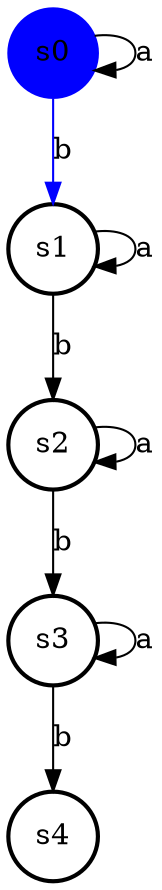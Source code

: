 digraph my_graph {
	graph [bb="0,0,69.896,418.48"];
	node [label="\N"];
	s0	[color=blue,
		height=0.59578,
		pos="21.448,397.03",
		shape=circle,
		style=filled,
		width=0.59578];
	s0 -> s0	[label=a,
		lp="65.396,397.03",
		pos="e,41.339,388.71 41.339,405.35 51.625,406.63 60.896,403.86 60.896,397.03 60.896,392.66 57.091,389.95 51.652,388.9"];
	s1	[height=0.59578,
		pos="21.448,303.14",
		shape=circle,
		style=bold,
		width=0.59578];
	s0 -> s1	[color=blue,
		label=b,
		lp="26.448,350.08",
		pos="e,21.448,324.59 21.448,375.18 21.448,363.23 21.448,348.01 21.448,334.73"];
	s1 -> s1	[label=a,
		lp="65.396,303.14",
		pos="e,41.339,294.81 41.339,311.46 51.625,312.74 60.896,309.96 60.896,303.14 60.896,298.76 57.091,296.05 51.652,295.01"];
	s2	[height=0.59578,
		pos="21.448,209.24",
		shape=circle,
		style=bold,
		width=0.59578];
	s1 -> s2	[label=b,
		lp="26.448,256.19",
		pos="e,21.448,230.69 21.448,281.28 21.448,269.33 21.448,254.12 21.448,240.83"];
	s3	[height=0.59578,
		pos="21.448,115.34",
		shape=circle,
		style=bold,
		width=0.59578];
	s3 -> s3	[label=a,
		lp="65.396,115.34",
		pos="e,41.339,107.02 41.339,123.67 51.625,124.95 60.896,122.17 60.896,115.34 60.896,110.97 57.091,108.26 51.652,107.21"];
	s4	[height=0.59578,
		pos="21.448,21.448",
		shape=circle,
		style=bold,
		width=0.59578];
	s3 -> s4	[label=b,
		lp="26.448,68.396",
		pos="e,21.448,42.902 21.448,93.492 21.448,81.541 21.448,66.323 21.448,53.04"];
	s2 -> s3	[label=b,
		lp="26.448,162.29",
		pos="e,21.448,136.8 21.448,187.39 21.448,175.44 21.448,160.22 21.448,146.94"];
	s2 -> s2	[label=a,
		lp="65.396,209.24",
		pos="e,41.339,200.92 41.339,217.56 51.625,218.84 60.896,216.07 60.896,209.24 60.896,204.87 57.091,202.16 51.652,201.11"];
}
